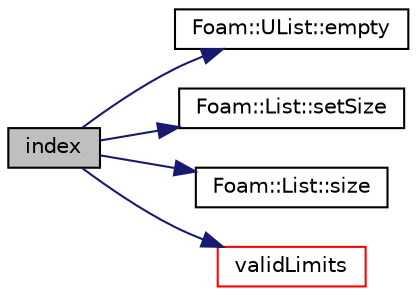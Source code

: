 digraph "index"
{
  bgcolor="transparent";
  edge [fontname="Helvetica",fontsize="10",labelfontname="Helvetica",labelfontsize="10"];
  node [fontname="Helvetica",fontsize="10",shape=record];
  rankdir="LR";
  Node43 [label="index",height=0.2,width=0.4,color="black", fillcolor="grey75", style="filled", fontcolor="black"];
  Node43 -> Node44 [color="midnightblue",fontsize="10",style="solid",fontname="Helvetica"];
  Node44 [label="Foam::UList::empty",height=0.2,width=0.4,color="black",URL="$a26837.html#a644718bb2fb240de962dc3c9a1fdf0dc",tooltip="Return true if the UList is empty (ie, size() is zero) "];
  Node43 -> Node45 [color="midnightblue",fontsize="10",style="solid",fontname="Helvetica"];
  Node45 [label="Foam::List::setSize",height=0.2,width=0.4,color="black",URL="$a26833.html#aedb985ffeaf1bdbfeccc2a8730405703",tooltip="Reset size of List. "];
  Node43 -> Node46 [color="midnightblue",fontsize="10",style="solid",fontname="Helvetica"];
  Node46 [label="Foam::List::size",height=0.2,width=0.4,color="black",URL="$a26833.html#a8a5f6fa29bd4b500caf186f60245b384",tooltip="Override size to be inconsistent with allocated storage. "];
  Node43 -> Node47 [color="midnightblue",fontsize="10",style="solid",fontname="Helvetica"];
  Node47 [label="validLimits",height=0.2,width=0.4,color="red",URL="$a27001.html#ac8bcbc8e04161378829507e1262e695a",tooltip="Returns the indices of the first and last non-zero entries. "];
}
